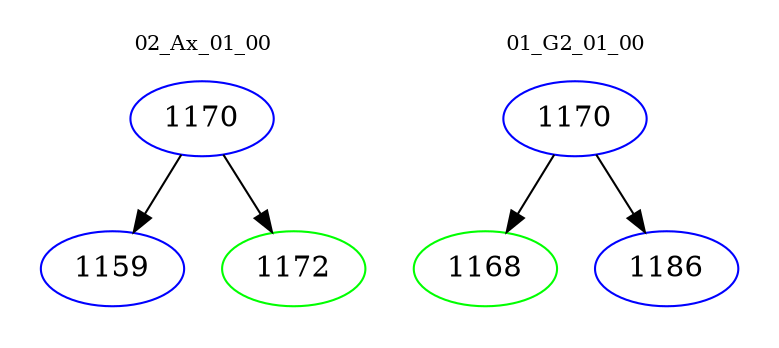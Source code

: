 digraph{
subgraph cluster_0 {
color = white
label = "02_Ax_01_00";
fontsize=10;
T0_1170 [label="1170", color="blue"]
T0_1170 -> T0_1159 [color="black"]
T0_1159 [label="1159", color="blue"]
T0_1170 -> T0_1172 [color="black"]
T0_1172 [label="1172", color="green"]
}
subgraph cluster_1 {
color = white
label = "01_G2_01_00";
fontsize=10;
T1_1170 [label="1170", color="blue"]
T1_1170 -> T1_1168 [color="black"]
T1_1168 [label="1168", color="green"]
T1_1170 -> T1_1186 [color="black"]
T1_1186 [label="1186", color="blue"]
}
}
